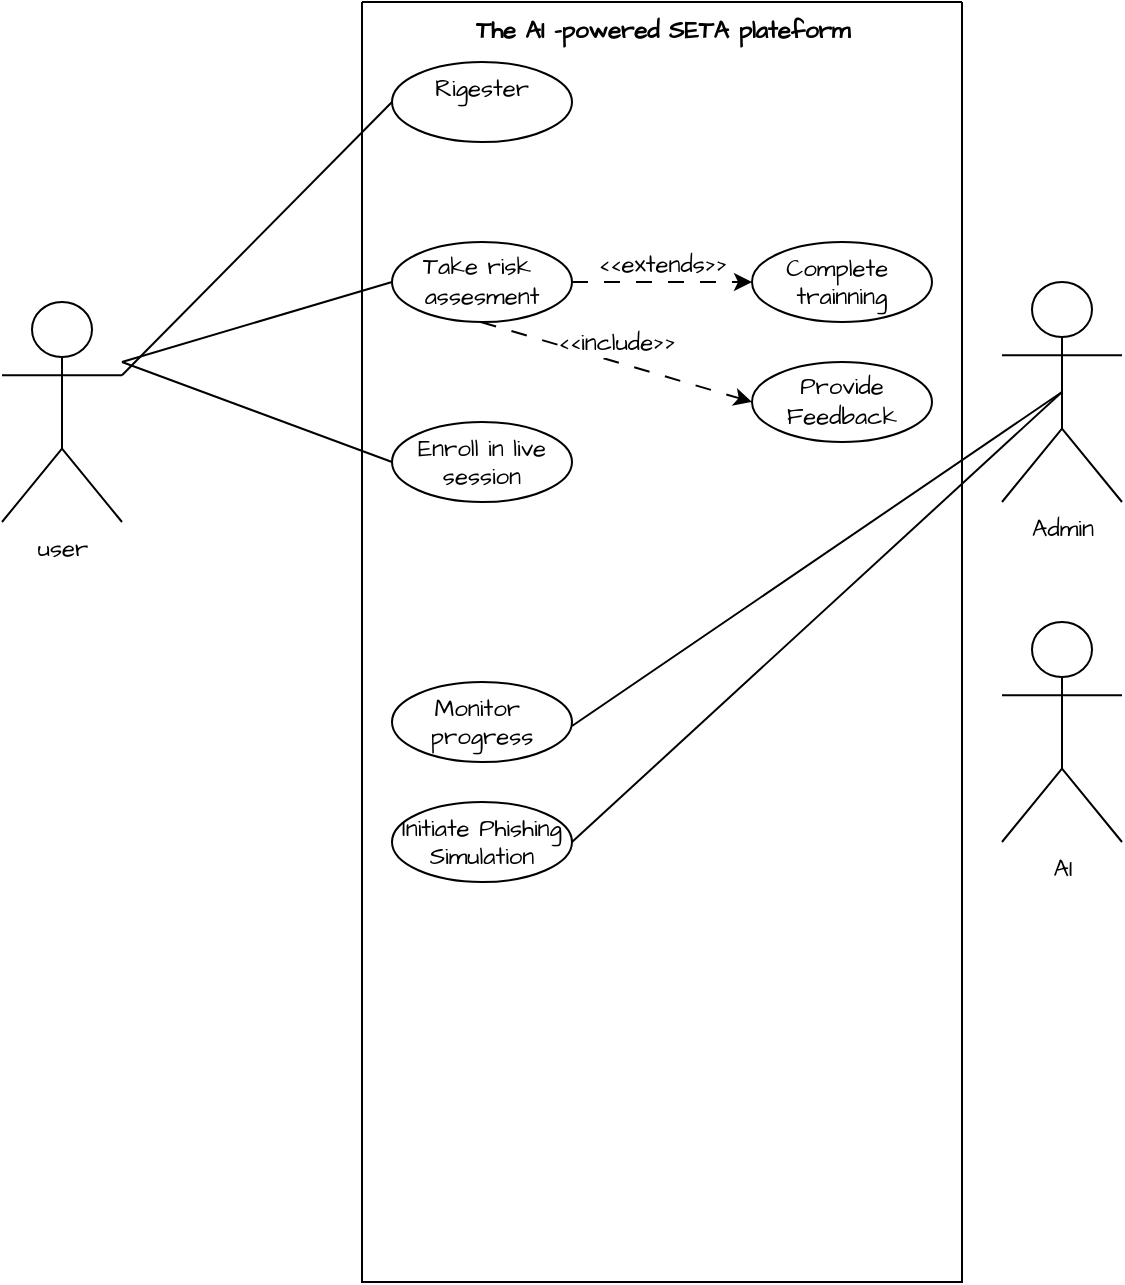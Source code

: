 <mxfile version="27.0.5">
  <diagram name="Page-1" id="uJlpT8qUm9MmapB5rZoZ">
    <mxGraphModel dx="485" dy="203" grid="1" gridSize="10" guides="1" tooltips="1" connect="1" arrows="1" fold="1" page="1" pageScale="1" pageWidth="850" pageHeight="1100" math="0" shadow="0">
      <root>
        <mxCell id="0" />
        <mxCell id="1" parent="0" />
        <mxCell id="1u8-9aTz-8cbJRuWbw3a-1" value="user" style="shape=umlActor;verticalLabelPosition=bottom;verticalAlign=top;html=1;outlineConnect=0;hachureGap=4;fontFamily=Architects Daughter;fontSource=https%3A%2F%2Ffonts.googleapis.com%2Fcss%3Ffamily%3DArchitects%2BDaughter;" vertex="1" parent="1">
          <mxGeometry x="260" y="270" width="60" height="110" as="geometry" />
        </mxCell>
        <mxCell id="1u8-9aTz-8cbJRuWbw3a-5" value="Admin" style="shape=umlActor;verticalLabelPosition=bottom;verticalAlign=top;html=1;outlineConnect=0;hachureGap=4;fontFamily=Architects Daughter;fontSource=https%3A%2F%2Ffonts.googleapis.com%2Fcss%3Ffamily%3DArchitects%2BDaughter;" vertex="1" parent="1">
          <mxGeometry x="760" y="260" width="60" height="110" as="geometry" />
        </mxCell>
        <mxCell id="1u8-9aTz-8cbJRuWbw3a-9" value="" style="swimlane;startSize=0;hachureGap=4;strokeColor=default;align=center;verticalAlign=top;fontFamily=Architects Daughter;fontSource=https%3A%2F%2Ffonts.googleapis.com%2Fcss%3Ffamily%3DArchitects%2BDaughter;fontSize=12;fontColor=default;fillColor=default;" vertex="1" parent="1">
          <mxGeometry x="440" y="120" width="300" height="640" as="geometry" />
        </mxCell>
        <mxCell id="1u8-9aTz-8cbJRuWbw3a-10" value="Rigester" style="ellipse;whiteSpace=wrap;html=1;hachureGap=4;strokeColor=default;align=center;verticalAlign=top;fontFamily=Architects Daughter;fontSource=https%3A%2F%2Ffonts.googleapis.com%2Fcss%3Ffamily%3DArchitects%2BDaughter;fontSize=12;fontColor=default;fillColor=default;" vertex="1" parent="1u8-9aTz-8cbJRuWbw3a-9">
          <mxGeometry x="15" y="30" width="90" height="40" as="geometry" />
        </mxCell>
        <mxCell id="1u8-9aTz-8cbJRuWbw3a-29" value="Take risk&amp;nbsp;&lt;div&gt;assesment&lt;/div&gt;" style="ellipse;html=1;hachureGap=4;strokeColor=default;align=center;verticalAlign=middle;fontFamily=Architects Daughter;fontSource=https%3A%2F%2Ffonts.googleapis.com%2Fcss%3Ffamily%3DArchitects%2BDaughter;fontSize=12;fontColor=default;fillColor=default;whiteSpace=wrap;spacing=1;" vertex="1" parent="1u8-9aTz-8cbJRuWbw3a-9">
          <mxGeometry x="15" y="120" width="90" height="40" as="geometry" />
        </mxCell>
        <mxCell id="1u8-9aTz-8cbJRuWbw3a-30" value="Complete&amp;nbsp;&lt;div&gt;trainning&lt;/div&gt;" style="ellipse;whiteSpace=wrap;html=1;hachureGap=4;strokeColor=default;align=center;verticalAlign=top;fontFamily=Architects Daughter;fontSource=https%3A%2F%2Ffonts.googleapis.com%2Fcss%3Ffamily%3DArchitects%2BDaughter;fontSize=12;fontColor=default;fillColor=default;" vertex="1" parent="1u8-9aTz-8cbJRuWbw3a-9">
          <mxGeometry x="195" y="120" width="90" height="40" as="geometry" />
        </mxCell>
        <mxCell id="1u8-9aTz-8cbJRuWbw3a-31" value="" style="endArrow=classic;html=1;rounded=0;hachureGap=4;fontFamily=Architects Daughter;fontSource=https%3A%2F%2Ffonts.googleapis.com%2Fcss%3Ffamily%3DArchitects%2BDaughter;fontSize=12;fontColor=default;dashed=1;dashPattern=8 8;exitX=1;exitY=0.5;exitDx=0;exitDy=0;entryX=0;entryY=0.5;entryDx=0;entryDy=0;" edge="1" parent="1u8-9aTz-8cbJRuWbw3a-9" source="1u8-9aTz-8cbJRuWbw3a-29" target="1u8-9aTz-8cbJRuWbw3a-30">
          <mxGeometry relative="1" as="geometry">
            <mxPoint x="165" y="139.6" as="sourcePoint" />
            <mxPoint x="225" y="200" as="targetPoint" />
          </mxGeometry>
        </mxCell>
        <mxCell id="1u8-9aTz-8cbJRuWbw3a-32" value="&amp;lt;&amp;lt;extends&amp;gt;&amp;gt;" style="edgeLabel;resizable=0;html=1;;align=center;verticalAlign=bottom;hachureGap=4;strokeColor=default;fontFamily=Architects Daughter;fontSource=https%3A%2F%2Ffonts.googleapis.com%2Fcss%3Ffamily%3DArchitects%2BDaughter;fontSize=12;fontColor=default;fillColor=default;" connectable="0" vertex="1" parent="1u8-9aTz-8cbJRuWbw3a-31">
          <mxGeometry relative="1" as="geometry" />
        </mxCell>
        <mxCell id="1u8-9aTz-8cbJRuWbw3a-33" value="" style="endArrow=classic;html=1;rounded=0;hachureGap=4;fontFamily=Architects Daughter;fontSource=https%3A%2F%2Ffonts.googleapis.com%2Fcss%3Ffamily%3DArchitects%2BDaughter;fontSize=12;fontColor=default;dashed=1;dashPattern=8 8;exitX=0;exitY=0.5;exitDx=0;exitDy=0;entryX=0;entryY=0.5;entryDx=0;entryDy=0;" edge="1" parent="1u8-9aTz-8cbJRuWbw3a-9" target="1u8-9aTz-8cbJRuWbw3a-35">
          <mxGeometry relative="1" as="geometry">
            <mxPoint x="59.37" y="160" as="sourcePoint" />
            <mxPoint x="59.37" y="230" as="targetPoint" />
          </mxGeometry>
        </mxCell>
        <mxCell id="1u8-9aTz-8cbJRuWbw3a-34" value="&amp;lt;&amp;lt;include&amp;gt;&amp;gt;" style="edgeLabel;resizable=0;html=1;;align=center;verticalAlign=bottom;hachureGap=4;strokeColor=default;fontFamily=Architects Daughter;fontSource=https%3A%2F%2Ffonts.googleapis.com%2Fcss%3Ffamily%3DArchitects%2BDaughter;fontSize=12;fontColor=default;fillColor=default;" connectable="0" vertex="1" parent="1u8-9aTz-8cbJRuWbw3a-33">
          <mxGeometry relative="1" as="geometry" />
        </mxCell>
        <mxCell id="1u8-9aTz-8cbJRuWbw3a-35" value="Provide Feedback" style="ellipse;html=1;hachureGap=4;strokeColor=default;align=center;verticalAlign=middle;fontFamily=Architects Daughter;fontSource=https%3A%2F%2Ffonts.googleapis.com%2Fcss%3Ffamily%3DArchitects%2BDaughter;fontSize=12;fontColor=default;fillColor=default;whiteSpace=wrap;spacing=1;" vertex="1" parent="1u8-9aTz-8cbJRuWbw3a-9">
          <mxGeometry x="195" y="180" width="90" height="40" as="geometry" />
        </mxCell>
        <mxCell id="1u8-9aTz-8cbJRuWbw3a-40" value="The AI -powered SETA plateform" style="text;html=1;align=center;verticalAlign=middle;resizable=0;points=[];autosize=1;strokeColor=none;fillColor=none;fontFamily=Architects Daughter;fontSource=https%3A%2F%2Ffonts.googleapis.com%2Fcss%3Ffamily%3DArchitects%2BDaughter;fontSize=12;fontColor=default;fontStyle=1" vertex="1" parent="1u8-9aTz-8cbJRuWbw3a-9">
          <mxGeometry x="45" width="210" height="30" as="geometry" />
        </mxCell>
        <mxCell id="1u8-9aTz-8cbJRuWbw3a-13" value="Enroll in live session" style="ellipse;whiteSpace=wrap;html=1;hachureGap=4;strokeColor=default;align=center;verticalAlign=top;fontFamily=Architects Daughter;fontSource=https%3A%2F%2Ffonts.googleapis.com%2Fcss%3Ffamily%3DArchitects%2BDaughter;fontSize=12;fontColor=default;fillColor=default;" vertex="1" parent="1u8-9aTz-8cbJRuWbw3a-9">
          <mxGeometry x="15" y="210" width="90" height="40" as="geometry" />
        </mxCell>
        <mxCell id="1u8-9aTz-8cbJRuWbw3a-15" value="Monitor&amp;nbsp;&lt;div&gt;progress&lt;/div&gt;" style="ellipse;whiteSpace=wrap;html=1;hachureGap=4;strokeColor=default;align=center;verticalAlign=top;fontFamily=Architects Daughter;fontSource=https%3A%2F%2Ffonts.googleapis.com%2Fcss%3Ffamily%3DArchitects%2BDaughter;fontSize=12;fontColor=default;fillColor=default;" vertex="1" parent="1u8-9aTz-8cbJRuWbw3a-9">
          <mxGeometry x="15" y="340" width="90" height="40" as="geometry" />
        </mxCell>
        <mxCell id="1u8-9aTz-8cbJRuWbw3a-21" value="Initiate Phishing Simulation" style="ellipse;whiteSpace=wrap;html=1;hachureGap=4;strokeColor=default;align=center;verticalAlign=top;fontFamily=Architects Daughter;fontSource=https%3A%2F%2Ffonts.googleapis.com%2Fcss%3Ffamily%3DArchitects%2BDaughter;fontSize=12;fontColor=default;fillColor=default;" vertex="1" parent="1u8-9aTz-8cbJRuWbw3a-9">
          <mxGeometry x="15" y="400" width="90" height="40" as="geometry" />
        </mxCell>
        <mxCell id="1u8-9aTz-8cbJRuWbw3a-42" value="" style="endArrow=none;html=1;rounded=0;hachureGap=4;fontFamily=Architects Daughter;fontSource=https%3A%2F%2Ffonts.googleapis.com%2Fcss%3Ffamily%3DArchitects%2BDaughter;fontSize=12;fontColor=default;exitX=1;exitY=0.333;exitDx=0;exitDy=0;exitPerimeter=0;entryX=0.5;entryY=0.5;entryDx=0;entryDy=0;entryPerimeter=0;" edge="1" parent="1u8-9aTz-8cbJRuWbw3a-9" target="1u8-9aTz-8cbJRuWbw3a-5">
          <mxGeometry width="50" height="50" relative="1" as="geometry">
            <mxPoint x="105" y="362" as="sourcePoint" />
            <mxPoint x="240" y="230" as="targetPoint" />
          </mxGeometry>
        </mxCell>
        <mxCell id="1u8-9aTz-8cbJRuWbw3a-24" value="" style="endArrow=none;html=1;rounded=0;hachureGap=4;fontFamily=Architects Daughter;fontSource=https%3A%2F%2Ffonts.googleapis.com%2Fcss%3Ffamily%3DArchitects%2BDaughter;fontSize=12;fontColor=default;exitX=1;exitY=0.333;exitDx=0;exitDy=0;exitPerimeter=0;entryX=0;entryY=0.5;entryDx=0;entryDy=0;" edge="1" parent="1" source="1u8-9aTz-8cbJRuWbw3a-1" target="1u8-9aTz-8cbJRuWbw3a-10">
          <mxGeometry width="50" height="50" relative="1" as="geometry">
            <mxPoint x="475" y="590" as="sourcePoint" />
            <mxPoint x="525" y="540" as="targetPoint" />
          </mxGeometry>
        </mxCell>
        <mxCell id="1u8-9aTz-8cbJRuWbw3a-27" value="" style="endArrow=none;html=1;rounded=0;hachureGap=4;fontFamily=Architects Daughter;fontSource=https%3A%2F%2Ffonts.googleapis.com%2Fcss%3Ffamily%3DArchitects%2BDaughter;fontSize=12;fontColor=default;entryX=0;entryY=0.5;entryDx=0;entryDy=0;" edge="1" parent="1" target="1u8-9aTz-8cbJRuWbw3a-29">
          <mxGeometry width="50" height="50" relative="1" as="geometry">
            <mxPoint x="320" y="300" as="sourcePoint" />
            <mxPoint x="455" y="290" as="targetPoint" />
          </mxGeometry>
        </mxCell>
        <mxCell id="1u8-9aTz-8cbJRuWbw3a-28" value="" style="endArrow=none;html=1;rounded=0;hachureGap=4;fontFamily=Architects Daughter;fontSource=https%3A%2F%2Ffonts.googleapis.com%2Fcss%3Ffamily%3DArchitects%2BDaughter;fontSize=12;fontColor=default;entryX=0;entryY=0.5;entryDx=0;entryDy=0;" edge="1" parent="1" target="1u8-9aTz-8cbJRuWbw3a-13">
          <mxGeometry width="50" height="50" relative="1" as="geometry">
            <mxPoint x="320" y="300" as="sourcePoint" />
            <mxPoint x="465" y="300" as="targetPoint" />
          </mxGeometry>
        </mxCell>
        <mxCell id="1u8-9aTz-8cbJRuWbw3a-37" value="AI" style="shape=umlActor;verticalLabelPosition=bottom;verticalAlign=top;html=1;outlineConnect=0;hachureGap=4;fontFamily=Architects Daughter;fontSource=https%3A%2F%2Ffonts.googleapis.com%2Fcss%3Ffamily%3DArchitects%2BDaughter;" vertex="1" parent="1">
          <mxGeometry x="760" y="430" width="60" height="110" as="geometry" />
        </mxCell>
        <mxCell id="1u8-9aTz-8cbJRuWbw3a-43" value="" style="endArrow=none;html=1;rounded=0;hachureGap=4;fontFamily=Architects Daughter;fontSource=https%3A%2F%2Ffonts.googleapis.com%2Fcss%3Ffamily%3DArchitects%2BDaughter;fontSize=12;fontColor=default;exitX=1;exitY=0.5;exitDx=0;exitDy=0;entryX=0.5;entryY=0.5;entryDx=0;entryDy=0;entryPerimeter=0;" edge="1" parent="1" source="1u8-9aTz-8cbJRuWbw3a-21" target="1u8-9aTz-8cbJRuWbw3a-5">
          <mxGeometry width="50" height="50" relative="1" as="geometry">
            <mxPoint x="555" y="492" as="sourcePoint" />
            <mxPoint x="790" y="310" as="targetPoint" />
          </mxGeometry>
        </mxCell>
      </root>
    </mxGraphModel>
  </diagram>
</mxfile>
